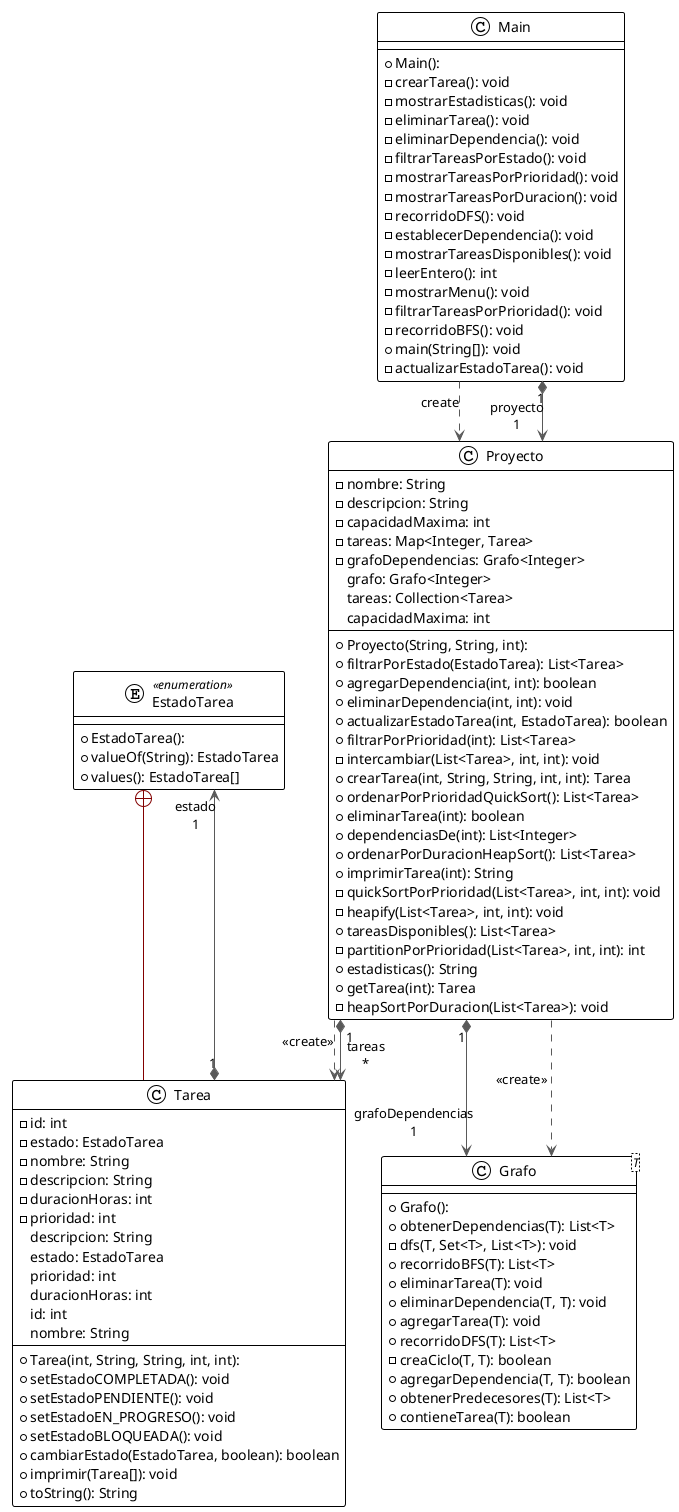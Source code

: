 @startuml
!theme plain
top to bottom direction
skinparam linetype ortho
enum EstadoTarea << enumeration >> {
  + EstadoTarea():
  + valueOf(String): EstadoTarea
  + values(): EstadoTarea[]
}
class Grafo<T> {
  + Grafo():
  + obtenerDependencias(T): List<T>
  - dfs(T, Set<T>, List<T>): void
  + recorridoBFS(T): List<T>
  + eliminarTarea(T): void
  + eliminarDependencia(T, T): void
  + agregarTarea(T): void
  + recorridoDFS(T): List<T>
  - creaCiclo(T, T): boolean
  + agregarDependencia(T, T): boolean
  + obtenerPredecesores(T): List<T>
  + contieneTarea(T): boolean
}
class Main {
  + Main():
  - crearTarea(): void
  - mostrarEstadisticas(): void
  - eliminarTarea(): void
  - eliminarDependencia(): void
  - filtrarTareasPorEstado(): void
  - mostrarTareasPorPrioridad(): void
  - mostrarTareasPorDuracion(): void
  - recorridoDFS(): void
  - establecerDependencia(): void
  - mostrarTareasDisponibles(): void
  - leerEntero(): int
  - mostrarMenu(): void
  - filtrarTareasPorPrioridad(): void
  - recorridoBFS(): void
  + main(String[]): void
  - actualizarEstadoTarea(): void
}
class Proyecto {
  + Proyecto(String, String, int):
  - nombre: String
  - descripcion: String
  - capacidadMaxima: int
  - tareas: Map<Integer, Tarea>
  - grafoDependencias: Grafo<Integer>
  + filtrarPorEstado(EstadoTarea): List<Tarea>
  + agregarDependencia(int, int): boolean
  + eliminarDependencia(int, int): void
  + actualizarEstadoTarea(int, EstadoTarea): boolean
  + filtrarPorPrioridad(int): List<Tarea>
  - intercambiar(List<Tarea>, int, int): void
  + crearTarea(int, String, String, int, int): Tarea
  + ordenarPorPrioridadQuickSort(): List<Tarea>
  + eliminarTarea(int): boolean
  + dependenciasDe(int): List<Integer>
  + ordenarPorDuracionHeapSort(): List<Tarea>
  + imprimirTarea(int): String
  - quickSortPorPrioridad(List<Tarea>, int, int): void
  - heapify(List<Tarea>, int, int): void
  + tareasDisponibles(): List<Tarea>
  - partitionPorPrioridad(List<Tarea>, int, int): int
  + estadisticas(): String
  + getTarea(int): Tarea
  - heapSortPorDuracion(List<Tarea>): void
   grafo: Grafo<Integer>
   tareas: Collection<Tarea>
   capacidadMaxima: int
}
class Tarea {
  + Tarea(int, String, String, int, int):
  - id: int
  - estado: EstadoTarea
  - nombre: String
  - descripcion: String
  - duracionHoras: int
  - prioridad: int
  + setEstadoCOMPLETADA(): void
  + setEstadoPENDIENTE(): void
  + setEstadoEN_PROGRESO(): void
  + setEstadoBLOQUEADA(): void
  + cambiarEstado(EstadoTarea, boolean): boolean
  + imprimir(Tarea[]): void
  + toString(): String
   descripcion: String
   estado: EstadoTarea
   prioridad: int
   duracionHoras: int
   id: int
   nombre: String
}

EstadoTarea  +-[#820000,plain]-  Tarea
Main         -[#595959,dashed]->  Proyecto    : "«create»"
Main        "1" *-[#595959,plain]-> "proyecto\n1" Proyecto
Proyecto    "1" *-[#595959,plain]-> "grafoDependencias\n1" Grafo
Proyecto     -[#595959,dashed]->  Grafo       : " «create» "
Proyecto     -[#595959,dashed]->  Tarea       : "\n«create»"
Proyecto    "   1" *-[#595959,plain]-> "\ntareas\n*" Tarea
Tarea       "1" *-[#595959,plain]-> "estado\n1" EstadoTarea
@enduml